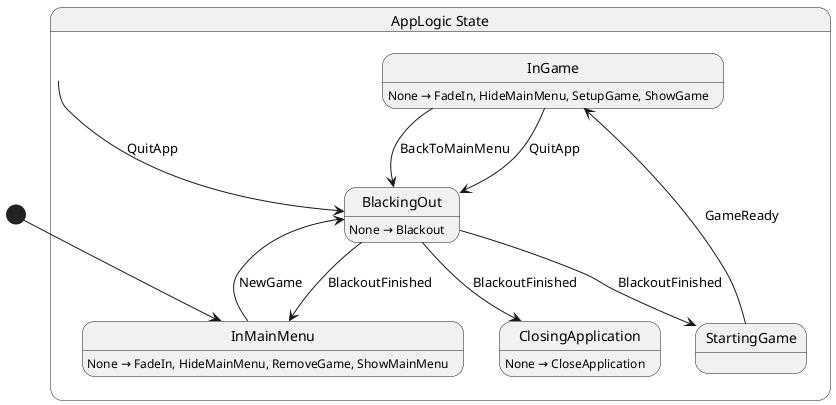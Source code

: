 @startuml AppLogic
state "AppLogic State" as Shellguard_AppLogic_State {
  state "InGame" as Shellguard_AppLogic_State_InGame
  state "BlackingOut" as Shellguard_AppLogic_State_BlackingOut
  state "StartingGame" as Shellguard_AppLogic_State_StartingGame
  state "ClosingApplication" as Shellguard_AppLogic_State_ClosingApplication
  state "InMainMenu" as Shellguard_AppLogic_State_InMainMenu
}

Shellguard_AppLogic_State --> Shellguard_AppLogic_State_BlackingOut : QuitApp
Shellguard_AppLogic_State_BlackingOut --> Shellguard_AppLogic_State_ClosingApplication : BlackoutFinished
Shellguard_AppLogic_State_BlackingOut --> Shellguard_AppLogic_State_InMainMenu : BlackoutFinished
Shellguard_AppLogic_State_BlackingOut --> Shellguard_AppLogic_State_StartingGame : BlackoutFinished
Shellguard_AppLogic_State_InGame --> Shellguard_AppLogic_State_BlackingOut : BackToMainMenu
Shellguard_AppLogic_State_InGame --> Shellguard_AppLogic_State_BlackingOut : QuitApp
Shellguard_AppLogic_State_InMainMenu --> Shellguard_AppLogic_State_BlackingOut : NewGame
Shellguard_AppLogic_State_StartingGame --> Shellguard_AppLogic_State_InGame : GameReady

Shellguard_AppLogic_State_BlackingOut : None → Blackout
Shellguard_AppLogic_State_ClosingApplication : None → CloseApplication
Shellguard_AppLogic_State_InGame : None → FadeIn, HideMainMenu, SetupGame, ShowGame
Shellguard_AppLogic_State_InMainMenu : None → FadeIn, HideMainMenu, RemoveGame, ShowMainMenu

[*] --> Shellguard_AppLogic_State_InMainMenu
@enduml
